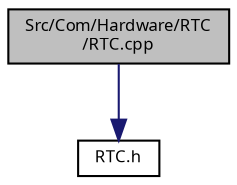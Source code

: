 digraph "Src/Com/Hardware/RTC/RTC.cpp"
{
  edge [fontname="Sans",fontsize="8",labelfontname="Sans",labelfontsize="8"];
  node [fontname="Sans",fontsize="8",shape=record];
  Node1 [label="Src/Com/Hardware/RTC\l/RTC.cpp",height=0.2,width=0.4,color="black", fillcolor="grey75", style="filled", fontcolor="black"];
  Node1 -> Node2 [color="midnightblue",fontsize="8",style="solid",fontname="Sans"];
  Node2 [label="RTC.h",height=0.2,width=0.4,color="black", fillcolor="white", style="filled",URL="$_r_t_c_8h.html"];
}
